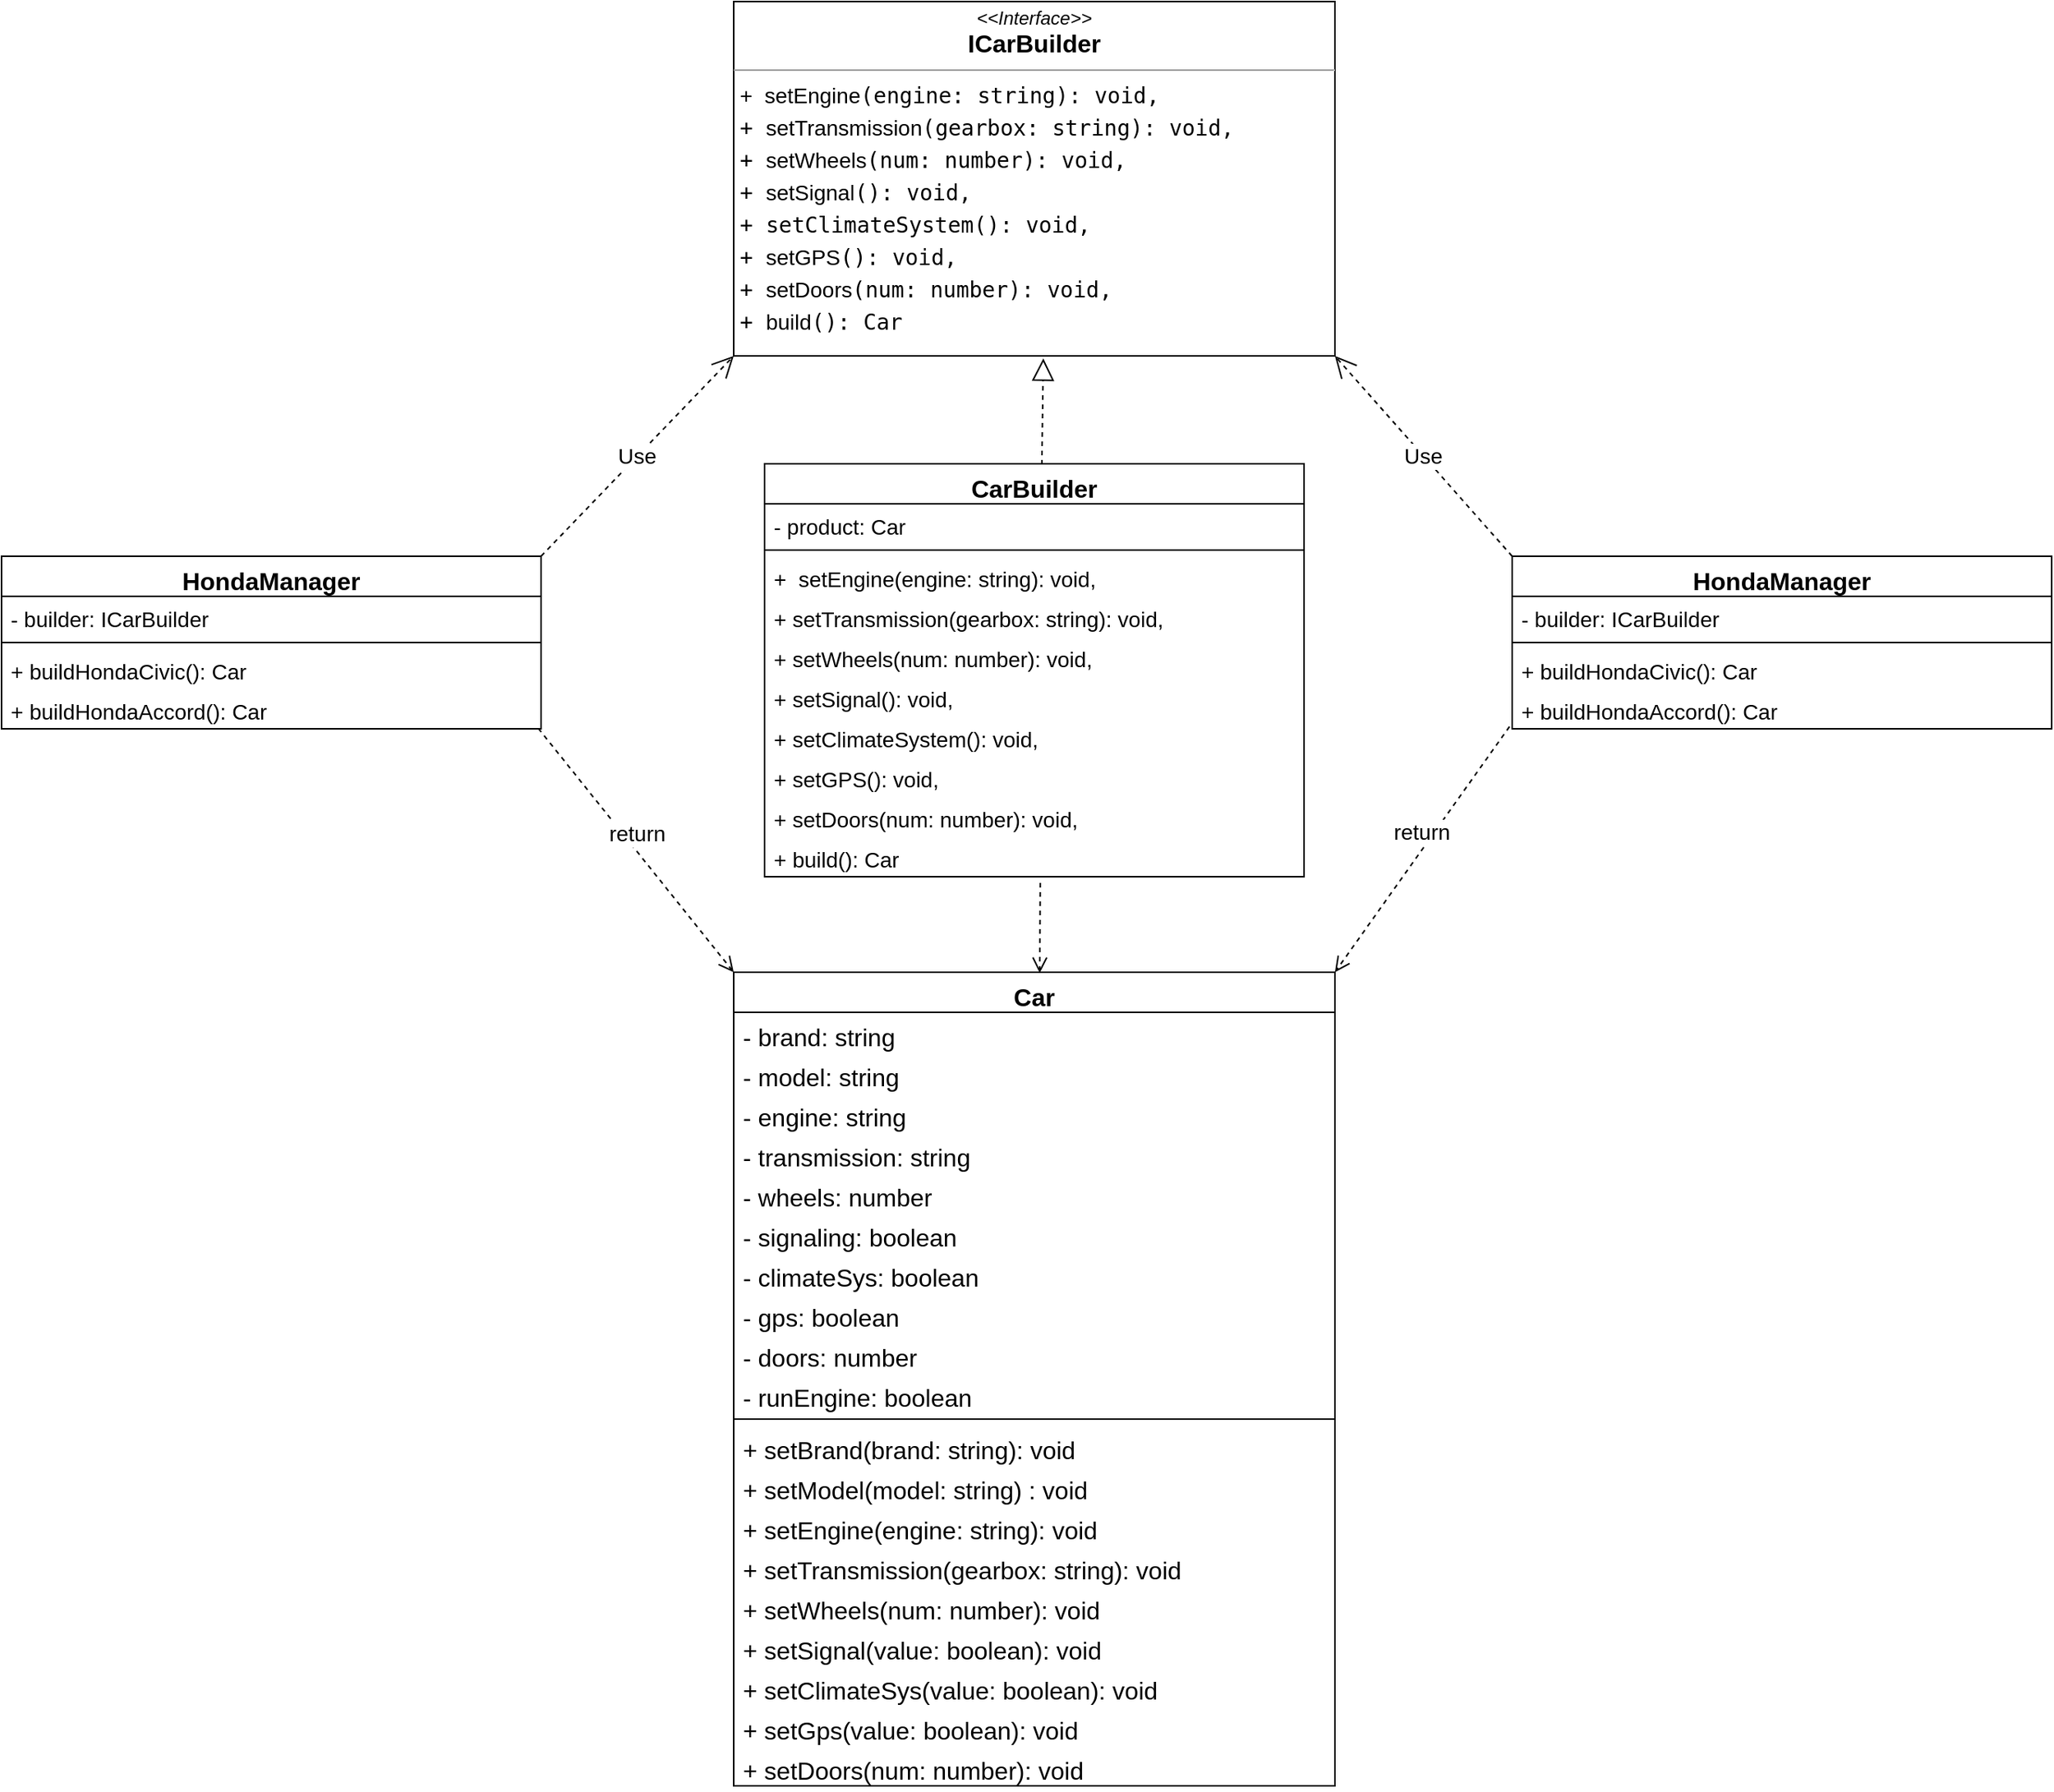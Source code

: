 <mxfile version="20.8.16" type="device"><diagram name="Page-1" id="J-B9OpD_cCbPLUxLPmDZ"><mxGraphModel dx="1485" dy="997" grid="1" gridSize="10" guides="1" tooltips="1" connect="1" arrows="1" fold="1" page="1" pageScale="1" pageWidth="3300" pageHeight="4681" math="0" shadow="0"><root><mxCell id="0"/><mxCell id="1" parent="0"/><mxCell id="44lVa2k_GLtsf3rW2hJI-1" value="&lt;p style=&quot;margin:0px;margin-top:4px;text-align:center;&quot;&gt;&lt;i style=&quot;&quot;&gt;&amp;lt;&amp;lt;Interface&amp;gt;&amp;gt;&lt;/i&gt;&lt;br&gt;&lt;b&gt;&lt;font style=&quot;font-size: 16px;&quot;&gt;ICarBuilder&lt;/font&gt;&lt;/b&gt;&lt;/p&gt;&lt;hr size=&quot;1&quot;&gt;&lt;p style=&quot;margin: 0px 0px 0px 4px; line-height: 150%; font-size: 14px;&quot;&gt;&lt;font style=&quot;font-size: 14px;&quot;&gt;&lt;font style=&quot;font-size: 14px;&quot;&gt;+&amp;nbsp;&amp;nbsp;&lt;/font&gt;setEngine&lt;span style=&quot;font-family: &amp;quot;Droid Sans Mono&amp;quot;, &amp;quot;monospace&amp;quot;, monospace;&quot;&gt;(engine: &lt;/span&gt;&lt;span style=&quot;font-family: &amp;quot;Droid Sans Mono&amp;quot;, &amp;quot;monospace&amp;quot;, monospace;&quot;&gt;string&lt;/span&gt;&lt;span style=&quot;font-family: &amp;quot;Droid Sans Mono&amp;quot;, &amp;quot;monospace&amp;quot;, monospace;&quot;&gt;): &lt;/span&gt;&lt;span style=&quot;font-family: &amp;quot;Droid Sans Mono&amp;quot;, &amp;quot;monospace&amp;quot;, monospace;&quot;&gt;void&lt;/span&gt;&lt;span style=&quot;font-family: &amp;quot;Droid Sans Mono&amp;quot;, &amp;quot;monospace&amp;quot;, monospace;&quot;&gt;,&lt;/span&gt;&lt;/font&gt;&lt;/p&gt;&lt;p style=&quot;margin: 0px 0px 0px 4px; line-height: 150%; font-size: 14px;&quot;&gt;&lt;font style=&quot;font-size: 14px;&quot;&gt;&lt;span style=&quot;font-family: &amp;quot;Droid Sans Mono&amp;quot;, &amp;quot;monospace&amp;quot;, monospace;&quot;&gt;+&amp;nbsp;&lt;/span&gt;setTransmission&lt;span style=&quot;font-family: &amp;quot;Droid Sans Mono&amp;quot;, &amp;quot;monospace&amp;quot;, monospace;&quot;&gt;(gearbox: &lt;/span&gt;&lt;span style=&quot;font-family: &amp;quot;Droid Sans Mono&amp;quot;, &amp;quot;monospace&amp;quot;, monospace;&quot;&gt;string&lt;/span&gt;&lt;span style=&quot;font-family: &amp;quot;Droid Sans Mono&amp;quot;, &amp;quot;monospace&amp;quot;, monospace;&quot;&gt;): &lt;/span&gt;&lt;span style=&quot;font-family: &amp;quot;Droid Sans Mono&amp;quot;, &amp;quot;monospace&amp;quot;, monospace;&quot;&gt;void&lt;/span&gt;&lt;span style=&quot;font-family: &amp;quot;Droid Sans Mono&amp;quot;, &amp;quot;monospace&amp;quot;, monospace;&quot;&gt;,&lt;/span&gt;&lt;/font&gt;&lt;/p&gt;&lt;p style=&quot;margin: 0px 0px 0px 4px; line-height: 150%; font-size: 14px;&quot;&gt;&lt;font style=&quot;font-size: 14px;&quot;&gt;&lt;span style=&quot;font-family: &amp;quot;Droid Sans Mono&amp;quot;, &amp;quot;monospace&amp;quot;, monospace;&quot;&gt;+&amp;nbsp;&lt;/span&gt;setWheels&lt;span style=&quot;font-family: &amp;quot;Droid Sans Mono&amp;quot;, &amp;quot;monospace&amp;quot;, monospace;&quot;&gt;(num: &lt;/span&gt;&lt;span style=&quot;font-family: &amp;quot;Droid Sans Mono&amp;quot;, &amp;quot;monospace&amp;quot;, monospace;&quot;&gt;number&lt;/span&gt;&lt;span style=&quot;font-family: &amp;quot;Droid Sans Mono&amp;quot;, &amp;quot;monospace&amp;quot;, monospace;&quot;&gt;): &lt;/span&gt;&lt;span style=&quot;font-family: &amp;quot;Droid Sans Mono&amp;quot;, &amp;quot;monospace&amp;quot;, monospace;&quot;&gt;void&lt;/span&gt;&lt;span style=&quot;font-family: &amp;quot;Droid Sans Mono&amp;quot;, &amp;quot;monospace&amp;quot;, monospace;&quot;&gt;,&lt;/span&gt;&lt;/font&gt;&lt;/p&gt;&lt;p style=&quot;margin: 0px 0px 0px 4px; line-height: 150%; font-size: 14px;&quot;&gt;&lt;font style=&quot;font-size: 14px;&quot;&gt;&lt;span style=&quot;font-family: &amp;quot;Droid Sans Mono&amp;quot;, &amp;quot;monospace&amp;quot;, monospace;&quot;&gt;+&amp;nbsp;&lt;/span&gt;setSignal&lt;span style=&quot;font-family: &amp;quot;Droid Sans Mono&amp;quot;, &amp;quot;monospace&amp;quot;, monospace;&quot;&gt;(): &lt;/span&gt;&lt;span style=&quot;font-family: &amp;quot;Droid Sans Mono&amp;quot;, &amp;quot;monospace&amp;quot;, monospace;&quot;&gt;void&lt;/span&gt;&lt;span style=&quot;font-family: &amp;quot;Droid Sans Mono&amp;quot;, &amp;quot;monospace&amp;quot;, monospace;&quot;&gt;,&lt;/span&gt;&lt;/font&gt;&lt;/p&gt;&lt;p style=&quot;margin: 0px 0px 0px 4px; line-height: 150%; font-size: 14px;&quot;&gt;&lt;font style=&quot;font-size: 14px;&quot;&gt;&lt;span style=&quot;font-family: &amp;quot;Droid Sans Mono&amp;quot;, &amp;quot;monospace&amp;quot;, monospace;&quot;&gt;+&amp;nbsp;&lt;/span&gt;&lt;span style=&quot;font-family: &amp;quot;Droid Sans Mono&amp;quot;, &amp;quot;monospace&amp;quot;, monospace;&quot;&gt;setClimateSystem&lt;/span&gt;&lt;span style=&quot;font-family: &amp;quot;Droid Sans Mono&amp;quot;, &amp;quot;monospace&amp;quot;, monospace;&quot;&gt;(): &lt;/span&gt;&lt;span style=&quot;font-family: &amp;quot;Droid Sans Mono&amp;quot;, &amp;quot;monospace&amp;quot;, monospace;&quot;&gt;void&lt;/span&gt;&lt;span style=&quot;font-family: &amp;quot;Droid Sans Mono&amp;quot;, &amp;quot;monospace&amp;quot;, monospace;&quot;&gt;,&lt;/span&gt;&lt;/font&gt;&lt;/p&gt;&lt;p style=&quot;margin: 0px 0px 0px 4px; line-height: 150%; font-size: 14px;&quot;&gt;&lt;font style=&quot;font-size: 14px;&quot;&gt;&lt;span style=&quot;font-family: &amp;quot;Droid Sans Mono&amp;quot;, &amp;quot;monospace&amp;quot;, monospace;&quot;&gt;+&amp;nbsp;&lt;/span&gt;setGPS&lt;span style=&quot;font-family: &amp;quot;Droid Sans Mono&amp;quot;, &amp;quot;monospace&amp;quot;, monospace;&quot;&gt;(): &lt;/span&gt;&lt;span style=&quot;font-family: &amp;quot;Droid Sans Mono&amp;quot;, &amp;quot;monospace&amp;quot;, monospace;&quot;&gt;void&lt;/span&gt;&lt;span style=&quot;font-family: &amp;quot;Droid Sans Mono&amp;quot;, &amp;quot;monospace&amp;quot;, monospace;&quot;&gt;,&lt;/span&gt;&lt;/font&gt;&lt;/p&gt;&lt;p style=&quot;margin: 0px 0px 0px 4px; line-height: 150%; font-size: 14px;&quot;&gt;&lt;font style=&quot;font-size: 14px;&quot;&gt;&lt;span style=&quot;font-family: &amp;quot;Droid Sans Mono&amp;quot;, &amp;quot;monospace&amp;quot;, monospace;&quot;&gt;+&amp;nbsp;&lt;/span&gt;setDoors&lt;span style=&quot;font-family: &amp;quot;Droid Sans Mono&amp;quot;, &amp;quot;monospace&amp;quot;, monospace;&quot;&gt;(num: &lt;/span&gt;&lt;span style=&quot;font-family: &amp;quot;Droid Sans Mono&amp;quot;, &amp;quot;monospace&amp;quot;, monospace;&quot;&gt;number&lt;/span&gt;&lt;span style=&quot;font-family: &amp;quot;Droid Sans Mono&amp;quot;, &amp;quot;monospace&amp;quot;, monospace;&quot;&gt;): &lt;/span&gt;&lt;span style=&quot;font-family: &amp;quot;Droid Sans Mono&amp;quot;, &amp;quot;monospace&amp;quot;, monospace;&quot;&gt;void&lt;/span&gt;&lt;span style=&quot;font-family: &amp;quot;Droid Sans Mono&amp;quot;, &amp;quot;monospace&amp;quot;, monospace;&quot;&gt;,&lt;/span&gt;&lt;/font&gt;&lt;/p&gt;&lt;p style=&quot;margin: 0px 0px 0px 4px; line-height: 150%; font-size: 14px;&quot;&gt;&lt;font style=&quot;font-size: 14px;&quot;&gt;&lt;span style=&quot;font-family: &amp;quot;Droid Sans Mono&amp;quot;, &amp;quot;monospace&amp;quot;, monospace;&quot;&gt;+&amp;nbsp;&lt;/span&gt;build&lt;span style=&quot;font-family: &amp;quot;Droid Sans Mono&amp;quot;, &amp;quot;monospace&amp;quot;, monospace;&quot;&gt;(): Car&lt;/span&gt;&lt;/font&gt;&lt;/p&gt;" style="verticalAlign=top;align=left;overflow=fill;fontSize=12;fontFamily=Helvetica;html=1;" parent="1" vertex="1"><mxGeometry x="515" y="40" width="390" height="230" as="geometry"/></mxCell><mxCell id="44lVa2k_GLtsf3rW2hJI-9" value="Car" style="swimlane;fontStyle=1;align=center;verticalAlign=top;childLayout=stackLayout;horizontal=1;startSize=26;horizontalStack=0;resizeParent=1;resizeParentMax=0;resizeLast=0;collapsible=1;marginBottom=0;labelBackgroundColor=none;fontSize=16;" parent="1" vertex="1"><mxGeometry x="515" y="670" width="390" height="528" as="geometry"/></mxCell><mxCell id="44lVa2k_GLtsf3rW2hJI-17" value="- brand: string&#10;" style="text;align=left;verticalAlign=top;spacingLeft=4;spacingRight=4;overflow=hidden;rotatable=0;points=[[0,0.5],[1,0.5]];portConstraint=eastwest;fontSize=16;" parent="44lVa2k_GLtsf3rW2hJI-9" vertex="1"><mxGeometry y="26" width="390" height="26" as="geometry"/></mxCell><mxCell id="44lVa2k_GLtsf3rW2hJI-10" value="- model: string" style="text;align=left;verticalAlign=top;spacingLeft=4;spacingRight=4;overflow=hidden;rotatable=0;points=[[0,0.5],[1,0.5]];portConstraint=eastwest;fontSize=16;" parent="44lVa2k_GLtsf3rW2hJI-9" vertex="1"><mxGeometry y="52" width="390" height="26" as="geometry"/></mxCell><mxCell id="44lVa2k_GLtsf3rW2hJI-23" value="- engine: string" style="text;align=left;verticalAlign=top;spacingLeft=4;spacingRight=4;overflow=hidden;rotatable=0;points=[[0,0.5],[1,0.5]];portConstraint=eastwest;fontSize=16;" parent="44lVa2k_GLtsf3rW2hJI-9" vertex="1"><mxGeometry y="78" width="390" height="26" as="geometry"/></mxCell><mxCell id="44lVa2k_GLtsf3rW2hJI-22" value="- transmission: string" style="text;align=left;verticalAlign=top;spacingLeft=4;spacingRight=4;overflow=hidden;rotatable=0;points=[[0,0.5],[1,0.5]];portConstraint=eastwest;fontSize=16;" parent="44lVa2k_GLtsf3rW2hJI-9" vertex="1"><mxGeometry y="104" width="390" height="26" as="geometry"/></mxCell><mxCell id="44lVa2k_GLtsf3rW2hJI-18" value="- wheels: number" style="text;align=left;verticalAlign=top;spacingLeft=4;spacingRight=4;overflow=hidden;rotatable=0;points=[[0,0.5],[1,0.5]];portConstraint=eastwest;fontSize=16;" parent="44lVa2k_GLtsf3rW2hJI-9" vertex="1"><mxGeometry y="130" width="390" height="26" as="geometry"/></mxCell><mxCell id="44lVa2k_GLtsf3rW2hJI-21" value="- signaling: boolean   " style="text;align=left;verticalAlign=top;spacingLeft=4;spacingRight=4;overflow=hidden;rotatable=0;points=[[0,0.5],[1,0.5]];portConstraint=eastwest;fontSize=16;" parent="44lVa2k_GLtsf3rW2hJI-9" vertex="1"><mxGeometry y="156" width="390" height="26" as="geometry"/></mxCell><mxCell id="44lVa2k_GLtsf3rW2hJI-20" value="- climateSys: boolean" style="text;align=left;verticalAlign=top;spacingLeft=4;spacingRight=4;overflow=hidden;rotatable=0;points=[[0,0.5],[1,0.5]];portConstraint=eastwest;fontSize=16;" parent="44lVa2k_GLtsf3rW2hJI-9" vertex="1"><mxGeometry y="182" width="390" height="26" as="geometry"/></mxCell><mxCell id="44lVa2k_GLtsf3rW2hJI-19" value="- gps: boolean" style="text;align=left;verticalAlign=top;spacingLeft=4;spacingRight=4;overflow=hidden;rotatable=0;points=[[0,0.5],[1,0.5]];portConstraint=eastwest;fontSize=16;" parent="44lVa2k_GLtsf3rW2hJI-9" vertex="1"><mxGeometry y="208" width="390" height="26" as="geometry"/></mxCell><mxCell id="44lVa2k_GLtsf3rW2hJI-16" value="- doors: number" style="text;align=left;verticalAlign=top;spacingLeft=4;spacingRight=4;overflow=hidden;rotatable=0;points=[[0,0.5],[1,0.5]];portConstraint=eastwest;fontSize=16;" parent="44lVa2k_GLtsf3rW2hJI-9" vertex="1"><mxGeometry y="234" width="390" height="26" as="geometry"/></mxCell><mxCell id="44lVa2k_GLtsf3rW2hJI-15" value="- runEngine: boolean" style="text;align=left;verticalAlign=top;spacingLeft=4;spacingRight=4;overflow=hidden;rotatable=0;points=[[0,0.5],[1,0.5]];portConstraint=eastwest;fontSize=16;" parent="44lVa2k_GLtsf3rW2hJI-9" vertex="1"><mxGeometry y="260" width="390" height="26" as="geometry"/></mxCell><mxCell id="44lVa2k_GLtsf3rW2hJI-11" value="" style="line;strokeWidth=1;fillColor=none;align=left;verticalAlign=middle;spacingTop=-1;spacingLeft=3;spacingRight=3;rotatable=0;labelPosition=right;points=[];portConstraint=eastwest;strokeColor=inherit;labelBackgroundColor=none;fontSize=16;fontColor=#000000;" parent="44lVa2k_GLtsf3rW2hJI-9" vertex="1"><mxGeometry y="286" width="390" height="8" as="geometry"/></mxCell><mxCell id="44lVa2k_GLtsf3rW2hJI-24" value="+ setBrand(brand: string): void&#10;" style="text;align=left;verticalAlign=top;spacingLeft=4;spacingRight=4;overflow=hidden;rotatable=0;points=[[0,0.5],[1,0.5]];portConstraint=eastwest;fontSize=16;" parent="44lVa2k_GLtsf3rW2hJI-9" vertex="1"><mxGeometry y="294" width="390" height="26" as="geometry"/></mxCell><mxCell id="44lVa2k_GLtsf3rW2hJI-27" value="+ setModel(model: string) : void&#10;" style="text;align=left;verticalAlign=top;spacingLeft=4;spacingRight=4;overflow=hidden;rotatable=0;points=[[0,0.5],[1,0.5]];portConstraint=eastwest;fontSize=16;" parent="44lVa2k_GLtsf3rW2hJI-9" vertex="1"><mxGeometry y="320" width="390" height="26" as="geometry"/></mxCell><mxCell id="44lVa2k_GLtsf3rW2hJI-30" value="+ setEngine(engine: string): void" style="text;align=left;verticalAlign=top;spacingLeft=4;spacingRight=4;overflow=hidden;rotatable=0;points=[[0,0.5],[1,0.5]];portConstraint=eastwest;fontSize=16;" parent="44lVa2k_GLtsf3rW2hJI-9" vertex="1"><mxGeometry y="346" width="390" height="26" as="geometry"/></mxCell><mxCell id="44lVa2k_GLtsf3rW2hJI-29" value="+ setTransmission(gearbox: string): void" style="text;align=left;verticalAlign=top;spacingLeft=4;spacingRight=4;overflow=hidden;rotatable=0;points=[[0,0.5],[1,0.5]];portConstraint=eastwest;fontSize=16;" parent="44lVa2k_GLtsf3rW2hJI-9" vertex="1"><mxGeometry y="372" width="390" height="26" as="geometry"/></mxCell><mxCell id="44lVa2k_GLtsf3rW2hJI-28" value="+ setWheels(num: number): void" style="text;align=left;verticalAlign=top;spacingLeft=4;spacingRight=4;overflow=hidden;rotatable=0;points=[[0,0.5],[1,0.5]];portConstraint=eastwest;fontSize=16;" parent="44lVa2k_GLtsf3rW2hJI-9" vertex="1"><mxGeometry y="398" width="390" height="26" as="geometry"/></mxCell><mxCell id="44lVa2k_GLtsf3rW2hJI-25" value="+ setSignal(value: boolean): void" style="text;align=left;verticalAlign=top;spacingLeft=4;spacingRight=4;overflow=hidden;rotatable=0;points=[[0,0.5],[1,0.5]];portConstraint=eastwest;fontSize=16;" parent="44lVa2k_GLtsf3rW2hJI-9" vertex="1"><mxGeometry y="424" width="390" height="26" as="geometry"/></mxCell><mxCell id="44lVa2k_GLtsf3rW2hJI-26" value="+ setClimateSys(value: boolean): void" style="text;align=left;verticalAlign=top;spacingLeft=4;spacingRight=4;overflow=hidden;rotatable=0;points=[[0,0.5],[1,0.5]];portConstraint=eastwest;fontSize=16;" parent="44lVa2k_GLtsf3rW2hJI-9" vertex="1"><mxGeometry y="450" width="390" height="26" as="geometry"/></mxCell><mxCell id="44lVa2k_GLtsf3rW2hJI-12" value="+ setGps(value: boolean): void" style="text;align=left;verticalAlign=top;spacingLeft=4;spacingRight=4;overflow=hidden;rotatable=0;points=[[0,0.5],[1,0.5]];portConstraint=eastwest;fontSize=16;" parent="44lVa2k_GLtsf3rW2hJI-9" vertex="1"><mxGeometry y="476" width="390" height="26" as="geometry"/></mxCell><mxCell id="44lVa2k_GLtsf3rW2hJI-31" value="+ setDoors(num: number): void" style="text;align=left;verticalAlign=top;spacingLeft=4;spacingRight=4;overflow=hidden;rotatable=0;points=[[0,0.5],[1,0.5]];portConstraint=eastwest;fontSize=16;" parent="44lVa2k_GLtsf3rW2hJI-9" vertex="1"><mxGeometry y="502" width="390" height="26" as="geometry"/></mxCell><mxCell id="44lVa2k_GLtsf3rW2hJI-32" value="CarBuilder" style="swimlane;fontStyle=1;align=center;verticalAlign=top;childLayout=stackLayout;horizontal=1;startSize=26;horizontalStack=0;resizeParent=1;resizeParentMax=0;resizeLast=0;collapsible=1;marginBottom=0;labelBackgroundColor=none;fontSize=16;" parent="1" vertex="1"><mxGeometry x="535" y="340" width="350" height="268" as="geometry"/></mxCell><mxCell id="44lVa2k_GLtsf3rW2hJI-33" value="- product: Car" style="text;align=left;verticalAlign=top;spacingLeft=4;spacingRight=4;overflow=hidden;rotatable=0;points=[[0,0.5],[1,0.5]];portConstraint=eastwest;fontSize=14;" parent="44lVa2k_GLtsf3rW2hJI-32" vertex="1"><mxGeometry y="26" width="350" height="26" as="geometry"/></mxCell><mxCell id="44lVa2k_GLtsf3rW2hJI-34" value="" style="line;strokeWidth=1;fillColor=none;align=left;verticalAlign=middle;spacingTop=-1;spacingLeft=3;spacingRight=3;rotatable=0;labelPosition=right;points=[];portConstraint=eastwest;strokeColor=inherit;labelBackgroundColor=none;fontSize=16;fontColor=#000000;" parent="44lVa2k_GLtsf3rW2hJI-32" vertex="1"><mxGeometry y="52" width="350" height="8" as="geometry"/></mxCell><mxCell id="i-yDSlhWmjAAtRQk7E5q-8" value="+  setEngine(engine: string): void," style="text;strokeColor=none;fillColor=none;align=left;verticalAlign=top;spacingLeft=4;spacingRight=4;overflow=hidden;rotatable=0;points=[[0,0.5],[1,0.5]];portConstraint=eastwest;fontSize=14;" vertex="1" parent="44lVa2k_GLtsf3rW2hJI-32"><mxGeometry y="60" width="350" height="26" as="geometry"/></mxCell><mxCell id="i-yDSlhWmjAAtRQk7E5q-7" value="+ setTransmission(gearbox: string): void," style="text;strokeColor=none;fillColor=none;align=left;verticalAlign=top;spacingLeft=4;spacingRight=4;overflow=hidden;rotatable=0;points=[[0,0.5],[1,0.5]];portConstraint=eastwest;fontSize=14;" vertex="1" parent="44lVa2k_GLtsf3rW2hJI-32"><mxGeometry y="86" width="350" height="26" as="geometry"/></mxCell><mxCell id="i-yDSlhWmjAAtRQk7E5q-6" value="+ setWheels(num: number): void," style="text;strokeColor=none;fillColor=none;align=left;verticalAlign=top;spacingLeft=4;spacingRight=4;overflow=hidden;rotatable=0;points=[[0,0.5],[1,0.5]];portConstraint=eastwest;fontSize=14;" vertex="1" parent="44lVa2k_GLtsf3rW2hJI-32"><mxGeometry y="112" width="350" height="26" as="geometry"/></mxCell><mxCell id="i-yDSlhWmjAAtRQk7E5q-5" value="+ setSignal(): void," style="text;strokeColor=none;fillColor=none;align=left;verticalAlign=top;spacingLeft=4;spacingRight=4;overflow=hidden;rotatable=0;points=[[0,0.5],[1,0.5]];portConstraint=eastwest;fontSize=14;" vertex="1" parent="44lVa2k_GLtsf3rW2hJI-32"><mxGeometry y="138" width="350" height="26" as="geometry"/></mxCell><mxCell id="i-yDSlhWmjAAtRQk7E5q-1" value="+ setClimateSystem(): void," style="text;strokeColor=none;fillColor=none;align=left;verticalAlign=top;spacingLeft=4;spacingRight=4;overflow=hidden;rotatable=0;points=[[0,0.5],[1,0.5]];portConstraint=eastwest;fontSize=14;" vertex="1" parent="44lVa2k_GLtsf3rW2hJI-32"><mxGeometry y="164" width="350" height="26" as="geometry"/></mxCell><mxCell id="i-yDSlhWmjAAtRQk7E5q-3" value="+ setGPS(): void," style="text;strokeColor=none;fillColor=none;align=left;verticalAlign=top;spacingLeft=4;spacingRight=4;overflow=hidden;rotatable=0;points=[[0,0.5],[1,0.5]];portConstraint=eastwest;fontSize=14;" vertex="1" parent="44lVa2k_GLtsf3rW2hJI-32"><mxGeometry y="190" width="350" height="26" as="geometry"/></mxCell><mxCell id="i-yDSlhWmjAAtRQk7E5q-4" value="+ setDoors(num: number): void," style="text;strokeColor=none;fillColor=none;align=left;verticalAlign=top;spacingLeft=4;spacingRight=4;overflow=hidden;rotatable=0;points=[[0,0.5],[1,0.5]];portConstraint=eastwest;fontSize=14;" vertex="1" parent="44lVa2k_GLtsf3rW2hJI-32"><mxGeometry y="216" width="350" height="26" as="geometry"/></mxCell><mxCell id="i-yDSlhWmjAAtRQk7E5q-2" value="+ build(): Car" style="text;strokeColor=none;fillColor=none;align=left;verticalAlign=top;spacingLeft=4;spacingRight=4;overflow=hidden;rotatable=0;points=[[0,0.5],[1,0.5]];portConstraint=eastwest;fontSize=14;" vertex="1" parent="44lVa2k_GLtsf3rW2hJI-32"><mxGeometry y="242" width="350" height="26" as="geometry"/></mxCell><mxCell id="i-yDSlhWmjAAtRQk7E5q-14" value="" style="html=1;verticalAlign=bottom;endArrow=open;dashed=1;endSize=8;rounded=0;fontSize=14;exitX=0.511;exitY=1.154;exitDx=0;exitDy=0;exitPerimeter=0;entryX=0.509;entryY=0.001;entryDx=0;entryDy=0;entryPerimeter=0;" edge="1" parent="1" source="i-yDSlhWmjAAtRQk7E5q-2" target="44lVa2k_GLtsf3rW2hJI-9"><mxGeometry x="-0.25" y="-20" relative="1" as="geometry"><mxPoint x="750" y="420" as="sourcePoint"/><mxPoint x="459" y="400" as="targetPoint"/><mxPoint as="offset"/></mxGeometry></mxCell><mxCell id="i-yDSlhWmjAAtRQk7E5q-16" value="" style="endArrow=block;dashed=1;endFill=0;endSize=12;html=1;rounded=0;fontSize=14;exitX=0.514;exitY=0.002;exitDx=0;exitDy=0;exitPerimeter=0;entryX=0.515;entryY=1.007;entryDx=0;entryDy=0;entryPerimeter=0;" edge="1" parent="1" source="44lVa2k_GLtsf3rW2hJI-32" target="44lVa2k_GLtsf3rW2hJI-1"><mxGeometry width="160" relative="1" as="geometry"><mxPoint x="500" y="380" as="sourcePoint"/><mxPoint x="500" y="270" as="targetPoint"/></mxGeometry></mxCell><mxCell id="i-yDSlhWmjAAtRQk7E5q-18" value="HondaManager" style="swimlane;fontStyle=1;align=center;verticalAlign=top;childLayout=stackLayout;horizontal=1;startSize=26;horizontalStack=0;resizeParent=1;resizeParentMax=0;resizeLast=0;collapsible=1;marginBottom=0;labelBackgroundColor=none;fontSize=16;" vertex="1" parent="1"><mxGeometry x="40" y="400" width="350" height="112" as="geometry"/></mxCell><mxCell id="i-yDSlhWmjAAtRQk7E5q-19" value="- builder: ICarBuilder" style="text;align=left;verticalAlign=top;spacingLeft=4;spacingRight=4;overflow=hidden;rotatable=0;points=[[0,0.5],[1,0.5]];portConstraint=eastwest;fontSize=14;" vertex="1" parent="i-yDSlhWmjAAtRQk7E5q-18"><mxGeometry y="26" width="350" height="26" as="geometry"/></mxCell><mxCell id="i-yDSlhWmjAAtRQk7E5q-20" value="" style="line;strokeWidth=1;fillColor=none;align=left;verticalAlign=middle;spacingTop=-1;spacingLeft=3;spacingRight=3;rotatable=0;labelPosition=right;points=[];portConstraint=eastwest;strokeColor=inherit;labelBackgroundColor=none;fontSize=16;fontColor=#000000;" vertex="1" parent="i-yDSlhWmjAAtRQk7E5q-18"><mxGeometry y="52" width="350" height="8" as="geometry"/></mxCell><mxCell id="i-yDSlhWmjAAtRQk7E5q-26" value="+ buildHondaCivic(): Car" style="text;strokeColor=none;fillColor=none;align=left;verticalAlign=top;spacingLeft=4;spacingRight=4;overflow=hidden;rotatable=0;points=[[0,0.5],[1,0.5]];portConstraint=eastwest;fontSize=14;" vertex="1" parent="i-yDSlhWmjAAtRQk7E5q-18"><mxGeometry y="60" width="350" height="26" as="geometry"/></mxCell><mxCell id="i-yDSlhWmjAAtRQk7E5q-28" value="+ buildHondaAccord(): Car" style="text;strokeColor=none;fillColor=none;align=left;verticalAlign=top;spacingLeft=4;spacingRight=4;overflow=hidden;rotatable=0;points=[[0,0.5],[1,0.5]];portConstraint=eastwest;fontSize=14;" vertex="1" parent="i-yDSlhWmjAAtRQk7E5q-18"><mxGeometry y="86" width="350" height="26" as="geometry"/></mxCell><mxCell id="i-yDSlhWmjAAtRQk7E5q-29" value="HondaManager" style="swimlane;fontStyle=1;align=center;verticalAlign=top;childLayout=stackLayout;horizontal=1;startSize=26;horizontalStack=0;resizeParent=1;resizeParentMax=0;resizeLast=0;collapsible=1;marginBottom=0;labelBackgroundColor=none;fontSize=16;" vertex="1" parent="1"><mxGeometry x="1020" y="400" width="350" height="112" as="geometry"/></mxCell><mxCell id="i-yDSlhWmjAAtRQk7E5q-30" value="- builder: ICarBuilder" style="text;align=left;verticalAlign=top;spacingLeft=4;spacingRight=4;overflow=hidden;rotatable=0;points=[[0,0.5],[1,0.5]];portConstraint=eastwest;fontSize=14;" vertex="1" parent="i-yDSlhWmjAAtRQk7E5q-29"><mxGeometry y="26" width="350" height="26" as="geometry"/></mxCell><mxCell id="i-yDSlhWmjAAtRQk7E5q-31" value="" style="line;strokeWidth=1;fillColor=none;align=left;verticalAlign=middle;spacingTop=-1;spacingLeft=3;spacingRight=3;rotatable=0;labelPosition=right;points=[];portConstraint=eastwest;strokeColor=inherit;labelBackgroundColor=none;fontSize=16;fontColor=#000000;" vertex="1" parent="i-yDSlhWmjAAtRQk7E5q-29"><mxGeometry y="52" width="350" height="8" as="geometry"/></mxCell><mxCell id="i-yDSlhWmjAAtRQk7E5q-32" value="+ buildHondaCivic(): Car" style="text;strokeColor=none;fillColor=none;align=left;verticalAlign=top;spacingLeft=4;spacingRight=4;overflow=hidden;rotatable=0;points=[[0,0.5],[1,0.5]];portConstraint=eastwest;fontSize=14;" vertex="1" parent="i-yDSlhWmjAAtRQk7E5q-29"><mxGeometry y="60" width="350" height="26" as="geometry"/></mxCell><mxCell id="i-yDSlhWmjAAtRQk7E5q-33" value="+ buildHondaAccord(): Car" style="text;strokeColor=none;fillColor=none;align=left;verticalAlign=top;spacingLeft=4;spacingRight=4;overflow=hidden;rotatable=0;points=[[0,0.5],[1,0.5]];portConstraint=eastwest;fontSize=14;" vertex="1" parent="i-yDSlhWmjAAtRQk7E5q-29"><mxGeometry y="86" width="350" height="26" as="geometry"/></mxCell><mxCell id="i-yDSlhWmjAAtRQk7E5q-35" value="Use" style="endArrow=open;endSize=12;dashed=1;html=1;rounded=0;fontSize=14;exitX=0;exitY=0;exitDx=0;exitDy=0;entryX=1;entryY=1;entryDx=0;entryDy=0;" edge="1" parent="1" source="i-yDSlhWmjAAtRQk7E5q-29" target="44lVa2k_GLtsf3rW2hJI-1"><mxGeometry width="160" relative="1" as="geometry"><mxPoint x="970" y="360" as="sourcePoint"/><mxPoint x="1130" y="360" as="targetPoint"/></mxGeometry></mxCell><mxCell id="i-yDSlhWmjAAtRQk7E5q-36" value="Use" style="endArrow=open;endSize=12;dashed=1;html=1;rounded=0;fontSize=14;exitX=1;exitY=0;exitDx=0;exitDy=0;entryX=0;entryY=1;entryDx=0;entryDy=0;" edge="1" parent="1" source="i-yDSlhWmjAAtRQk7E5q-18" target="44lVa2k_GLtsf3rW2hJI-1"><mxGeometry width="160" relative="1" as="geometry"><mxPoint x="1032.1" y="467.642" as="sourcePoint"/><mxPoint x="915" y="165" as="targetPoint"/></mxGeometry></mxCell><mxCell id="i-yDSlhWmjAAtRQk7E5q-37" value="return" style="html=1;verticalAlign=bottom;endArrow=open;dashed=1;endSize=8;rounded=0;fontSize=14;exitX=-0.005;exitY=0.946;exitDx=0;exitDy=0;exitPerimeter=0;entryX=1;entryY=0;entryDx=0;entryDy=0;" edge="1" parent="1" source="i-yDSlhWmjAAtRQk7E5q-33" target="44lVa2k_GLtsf3rW2hJI-9"><mxGeometry relative="1" as="geometry"><mxPoint x="1070" y="580" as="sourcePoint"/><mxPoint x="990" y="580" as="targetPoint"/></mxGeometry></mxCell><mxCell id="i-yDSlhWmjAAtRQk7E5q-38" value="return" style="html=1;verticalAlign=bottom;endArrow=open;dashed=1;endSize=8;rounded=0;fontSize=14;exitX=0.995;exitY=0.991;exitDx=0;exitDy=0;exitPerimeter=0;entryX=0;entryY=0;entryDx=0;entryDy=0;" edge="1" parent="1" source="i-yDSlhWmjAAtRQk7E5q-28" target="44lVa2k_GLtsf3rW2hJI-9"><mxGeometry relative="1" as="geometry"><mxPoint x="1026.15" y="468.83" as="sourcePoint"/><mxPoint x="915" y="680" as="targetPoint"/></mxGeometry></mxCell></root></mxGraphModel></diagram></mxfile>